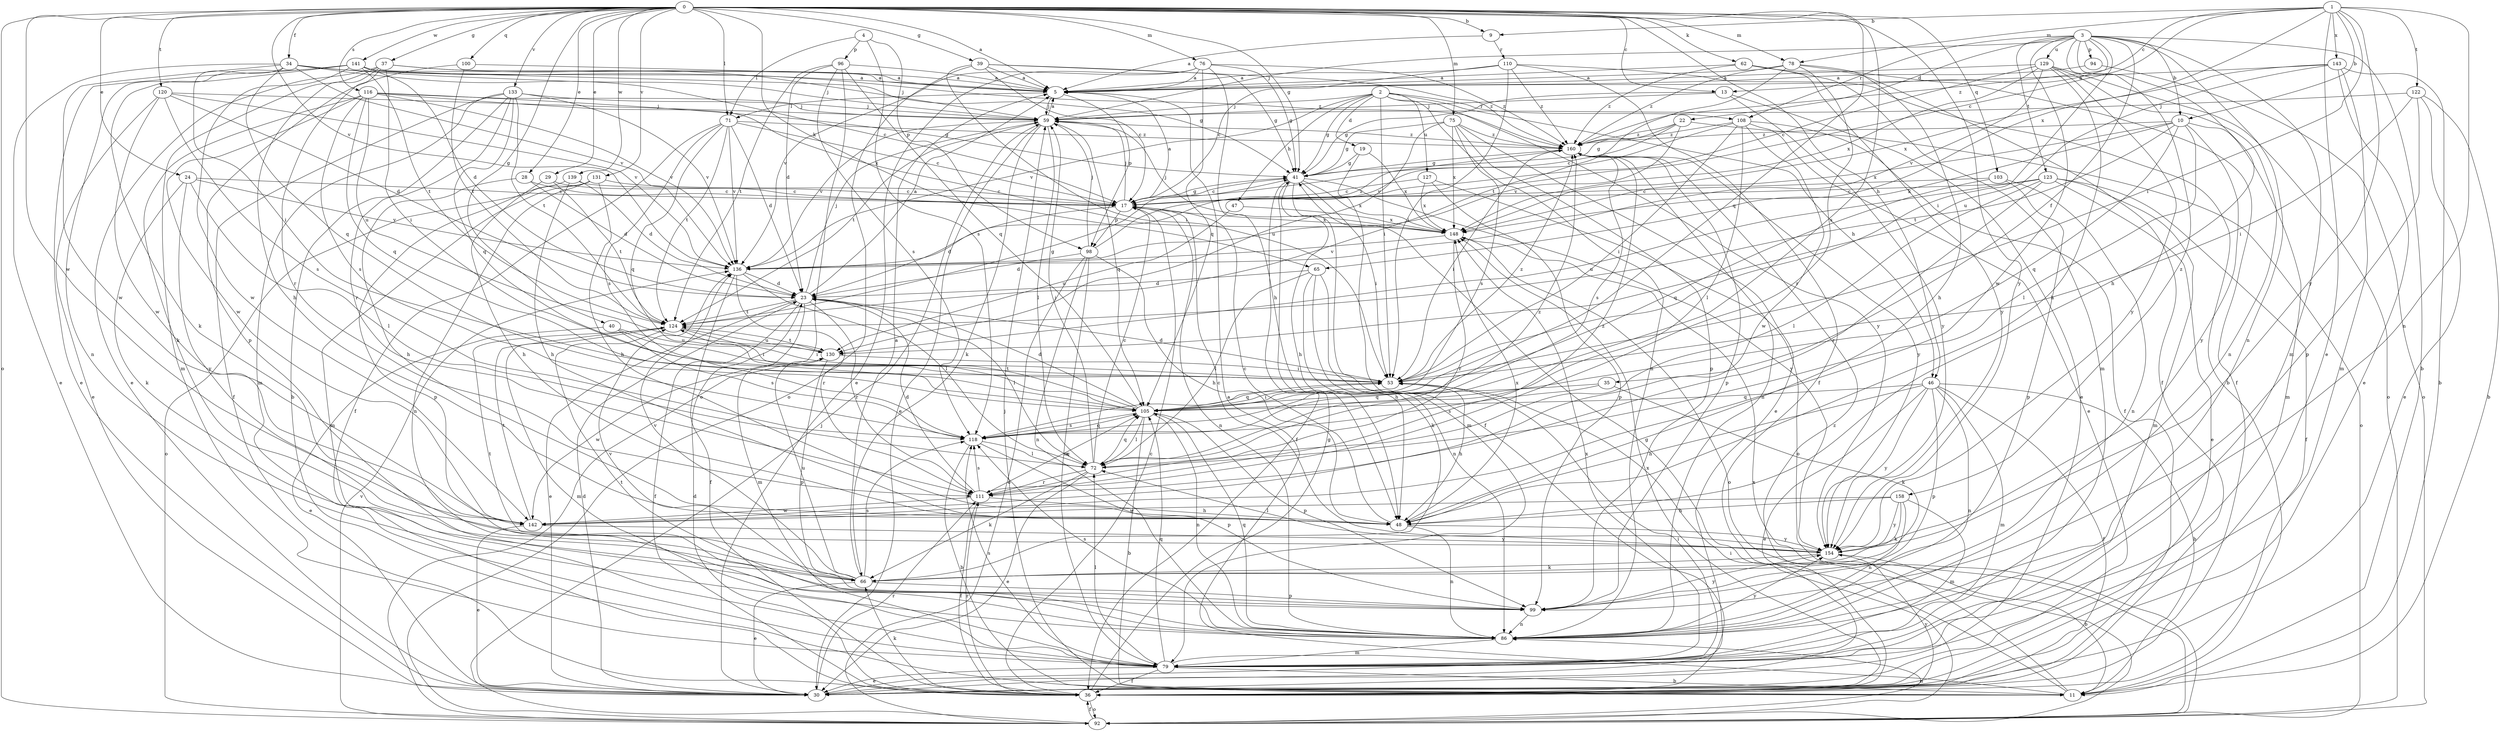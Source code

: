 strict digraph  {
0;
1;
2;
3;
4;
5;
9;
10;
11;
13;
17;
19;
22;
23;
24;
28;
29;
30;
34;
35;
36;
37;
39;
40;
41;
46;
47;
48;
53;
59;
62;
65;
66;
71;
72;
75;
76;
78;
79;
86;
92;
94;
96;
98;
99;
100;
103;
105;
108;
110;
111;
116;
118;
120;
122;
123;
124;
127;
129;
130;
131;
133;
136;
139;
141;
142;
143;
148;
154;
158;
160;
0 -> 5  [label=a];
0 -> 9  [label=b];
0 -> 13  [label=c];
0 -> 24  [label=e];
0 -> 28  [label=e];
0 -> 29  [label=e];
0 -> 34  [label=f];
0 -> 37  [label=g];
0 -> 39  [label=g];
0 -> 40  [label=g];
0 -> 41  [label=g];
0 -> 46  [label=h];
0 -> 62  [label=k];
0 -> 65  [label=k];
0 -> 71  [label=l];
0 -> 75  [label=m];
0 -> 76  [label=m];
0 -> 78  [label=m];
0 -> 92  [label=o];
0 -> 100  [label=q];
0 -> 103  [label=q];
0 -> 105  [label=q];
0 -> 116  [label=s];
0 -> 118  [label=s];
0 -> 120  [label=t];
0 -> 131  [label=v];
0 -> 133  [label=v];
0 -> 136  [label=v];
0 -> 139  [label=w];
0 -> 141  [label=w];
0 -> 142  [label=w];
0 -> 154  [label=y];
1 -> 9  [label=b];
1 -> 10  [label=b];
1 -> 13  [label=c];
1 -> 17  [label=c];
1 -> 30  [label=e];
1 -> 53  [label=i];
1 -> 78  [label=m];
1 -> 86  [label=n];
1 -> 122  [label=t];
1 -> 143  [label=x];
1 -> 148  [label=x];
1 -> 154  [label=y];
2 -> 19  [label=d];
2 -> 41  [label=g];
2 -> 46  [label=h];
2 -> 47  [label=h];
2 -> 53  [label=i];
2 -> 59  [label=j];
2 -> 86  [label=n];
2 -> 108  [label=r];
2 -> 127  [label=u];
2 -> 136  [label=v];
2 -> 154  [label=y];
3 -> 10  [label=b];
3 -> 11  [label=b];
3 -> 22  [label=d];
3 -> 35  [label=f];
3 -> 48  [label=h];
3 -> 53  [label=i];
3 -> 59  [label=j];
3 -> 79  [label=m];
3 -> 86  [label=n];
3 -> 94  [label=p];
3 -> 108  [label=r];
3 -> 123  [label=t];
3 -> 129  [label=u];
3 -> 142  [label=w];
3 -> 158  [label=z];
3 -> 160  [label=z];
4 -> 71  [label=l];
4 -> 96  [label=p];
4 -> 98  [label=p];
4 -> 118  [label=s];
5 -> 59  [label=j];
5 -> 71  [label=l];
5 -> 98  [label=p];
9 -> 5  [label=a];
9 -> 110  [label=r];
10 -> 65  [label=k];
10 -> 72  [label=l];
10 -> 79  [label=m];
10 -> 105  [label=q];
10 -> 124  [label=t];
10 -> 148  [label=x];
10 -> 154  [label=y];
10 -> 160  [label=z];
11 -> 5  [label=a];
11 -> 41  [label=g];
11 -> 59  [label=j];
11 -> 160  [label=z];
13 -> 30  [label=e];
13 -> 41  [label=g];
13 -> 59  [label=j];
13 -> 154  [label=y];
17 -> 5  [label=a];
17 -> 23  [label=d];
17 -> 41  [label=g];
17 -> 59  [label=j];
17 -> 86  [label=n];
17 -> 98  [label=p];
17 -> 148  [label=x];
19 -> 36  [label=f];
19 -> 41  [label=g];
19 -> 148  [label=x];
22 -> 17  [label=c];
22 -> 41  [label=g];
22 -> 92  [label=o];
22 -> 136  [label=v];
22 -> 160  [label=z];
23 -> 5  [label=a];
23 -> 30  [label=e];
23 -> 36  [label=f];
23 -> 59  [label=j];
23 -> 72  [label=l];
23 -> 79  [label=m];
23 -> 111  [label=r];
23 -> 124  [label=t];
24 -> 17  [label=c];
24 -> 66  [label=k];
24 -> 72  [label=l];
24 -> 136  [label=v];
24 -> 154  [label=y];
28 -> 17  [label=c];
28 -> 23  [label=d];
28 -> 48  [label=h];
29 -> 17  [label=c];
29 -> 48  [label=h];
29 -> 124  [label=t];
30 -> 23  [label=d];
30 -> 53  [label=i];
30 -> 111  [label=r];
34 -> 5  [label=a];
34 -> 17  [label=c];
34 -> 30  [label=e];
34 -> 53  [label=i];
34 -> 59  [label=j];
34 -> 105  [label=q];
34 -> 136  [label=v];
34 -> 142  [label=w];
35 -> 66  [label=k];
35 -> 105  [label=q];
35 -> 118  [label=s];
36 -> 17  [label=c];
36 -> 23  [label=d];
36 -> 41  [label=g];
36 -> 66  [label=k];
36 -> 92  [label=o];
36 -> 111  [label=r];
36 -> 148  [label=x];
36 -> 154  [label=y];
37 -> 5  [label=a];
37 -> 30  [label=e];
37 -> 48  [label=h];
37 -> 53  [label=i];
37 -> 59  [label=j];
37 -> 79  [label=m];
37 -> 111  [label=r];
39 -> 5  [label=a];
39 -> 17  [label=c];
39 -> 41  [label=g];
39 -> 53  [label=i];
39 -> 92  [label=o];
39 -> 160  [label=z];
40 -> 30  [label=e];
40 -> 53  [label=i];
40 -> 118  [label=s];
40 -> 130  [label=u];
41 -> 17  [label=c];
41 -> 36  [label=f];
41 -> 48  [label=h];
41 -> 53  [label=i];
41 -> 79  [label=m];
41 -> 148  [label=x];
41 -> 154  [label=y];
46 -> 11  [label=b];
46 -> 30  [label=e];
46 -> 36  [label=f];
46 -> 48  [label=h];
46 -> 79  [label=m];
46 -> 86  [label=n];
46 -> 99  [label=p];
46 -> 105  [label=q];
46 -> 154  [label=y];
47 -> 130  [label=u];
47 -> 148  [label=x];
48 -> 17  [label=c];
48 -> 86  [label=n];
48 -> 148  [label=x];
48 -> 154  [label=y];
53 -> 23  [label=d];
53 -> 48  [label=h];
53 -> 105  [label=q];
53 -> 160  [label=z];
59 -> 5  [label=a];
59 -> 30  [label=e];
59 -> 66  [label=k];
59 -> 72  [label=l];
59 -> 105  [label=q];
59 -> 124  [label=t];
59 -> 136  [label=v];
59 -> 160  [label=z];
62 -> 5  [label=a];
62 -> 36  [label=f];
62 -> 79  [label=m];
62 -> 154  [label=y];
62 -> 160  [label=z];
65 -> 23  [label=d];
65 -> 48  [label=h];
65 -> 66  [label=k];
65 -> 72  [label=l];
65 -> 86  [label=n];
66 -> 5  [label=a];
66 -> 30  [label=e];
66 -> 99  [label=p];
66 -> 118  [label=s];
66 -> 124  [label=t];
66 -> 130  [label=u];
66 -> 136  [label=v];
71 -> 17  [label=c];
71 -> 23  [label=d];
71 -> 36  [label=f];
71 -> 105  [label=q];
71 -> 118  [label=s];
71 -> 124  [label=t];
71 -> 136  [label=v];
71 -> 160  [label=z];
72 -> 17  [label=c];
72 -> 30  [label=e];
72 -> 59  [label=j];
72 -> 66  [label=k];
72 -> 105  [label=q];
72 -> 111  [label=r];
72 -> 160  [label=z];
75 -> 30  [label=e];
75 -> 41  [label=g];
75 -> 99  [label=p];
75 -> 118  [label=s];
75 -> 130  [label=u];
75 -> 148  [label=x];
75 -> 160  [label=z];
76 -> 5  [label=a];
76 -> 30  [label=e];
76 -> 41  [label=g];
76 -> 48  [label=h];
76 -> 105  [label=q];
76 -> 136  [label=v];
76 -> 160  [label=z];
78 -> 5  [label=a];
78 -> 36  [label=f];
78 -> 48  [label=h];
78 -> 111  [label=r];
78 -> 124  [label=t];
78 -> 160  [label=z];
79 -> 11  [label=b];
79 -> 30  [label=e];
79 -> 36  [label=f];
79 -> 72  [label=l];
79 -> 105  [label=q];
79 -> 118  [label=s];
79 -> 148  [label=x];
86 -> 79  [label=m];
86 -> 105  [label=q];
86 -> 118  [label=s];
86 -> 124  [label=t];
86 -> 136  [label=v];
86 -> 154  [label=y];
92 -> 36  [label=f];
92 -> 53  [label=i];
92 -> 59  [label=j];
92 -> 86  [label=n];
92 -> 136  [label=v];
92 -> 148  [label=x];
94 -> 5  [label=a];
94 -> 92  [label=o];
96 -> 5  [label=a];
96 -> 23  [label=d];
96 -> 92  [label=o];
96 -> 105  [label=q];
96 -> 118  [label=s];
96 -> 124  [label=t];
98 -> 23  [label=d];
98 -> 48  [label=h];
98 -> 59  [label=j];
98 -> 79  [label=m];
98 -> 86  [label=n];
98 -> 92  [label=o];
98 -> 160  [label=z];
99 -> 86  [label=n];
99 -> 154  [label=y];
100 -> 5  [label=a];
100 -> 99  [label=p];
100 -> 124  [label=t];
103 -> 17  [label=c];
103 -> 86  [label=n];
103 -> 99  [label=p];
103 -> 105  [label=q];
105 -> 11  [label=b];
105 -> 23  [label=d];
105 -> 53  [label=i];
105 -> 72  [label=l];
105 -> 86  [label=n];
105 -> 99  [label=p];
105 -> 118  [label=s];
105 -> 124  [label=t];
108 -> 30  [label=e];
108 -> 36  [label=f];
108 -> 53  [label=i];
108 -> 72  [label=l];
108 -> 136  [label=v];
108 -> 142  [label=w];
108 -> 160  [label=z];
110 -> 5  [label=a];
110 -> 11  [label=b];
110 -> 17  [label=c];
110 -> 36  [label=f];
110 -> 53  [label=i];
110 -> 160  [label=z];
111 -> 23  [label=d];
111 -> 36  [label=f];
111 -> 48  [label=h];
111 -> 105  [label=q];
111 -> 118  [label=s];
111 -> 142  [label=w];
111 -> 160  [label=z];
116 -> 41  [label=g];
116 -> 59  [label=j];
116 -> 66  [label=k];
116 -> 105  [label=q];
116 -> 118  [label=s];
116 -> 130  [label=u];
116 -> 136  [label=v];
116 -> 142  [label=w];
116 -> 148  [label=x];
118 -> 11  [label=b];
118 -> 72  [label=l];
118 -> 99  [label=p];
118 -> 105  [label=q];
120 -> 23  [label=d];
120 -> 30  [label=e];
120 -> 59  [label=j];
120 -> 118  [label=s];
120 -> 136  [label=v];
120 -> 142  [label=w];
122 -> 11  [label=b];
122 -> 30  [label=e];
122 -> 53  [label=i];
122 -> 59  [label=j];
122 -> 99  [label=p];
123 -> 17  [label=c];
123 -> 30  [label=e];
123 -> 36  [label=f];
123 -> 72  [label=l];
123 -> 79  [label=m];
123 -> 111  [label=r];
123 -> 130  [label=u];
124 -> 41  [label=g];
124 -> 53  [label=i];
124 -> 79  [label=m];
124 -> 130  [label=u];
127 -> 17  [label=c];
127 -> 92  [label=o];
127 -> 99  [label=p];
127 -> 148  [label=x];
129 -> 5  [label=a];
129 -> 17  [label=c];
129 -> 48  [label=h];
129 -> 86  [label=n];
129 -> 92  [label=o];
129 -> 136  [label=v];
129 -> 148  [label=x];
129 -> 154  [label=y];
130 -> 53  [label=i];
130 -> 99  [label=p];
130 -> 124  [label=t];
130 -> 142  [label=w];
131 -> 17  [label=c];
131 -> 48  [label=h];
131 -> 79  [label=m];
131 -> 86  [label=n];
131 -> 92  [label=o];
133 -> 11  [label=b];
133 -> 36  [label=f];
133 -> 59  [label=j];
133 -> 79  [label=m];
133 -> 105  [label=q];
133 -> 111  [label=r];
133 -> 124  [label=t];
133 -> 136  [label=v];
136 -> 23  [label=d];
136 -> 36  [label=f];
136 -> 72  [label=l];
136 -> 111  [label=r];
139 -> 17  [label=c];
139 -> 23  [label=d];
139 -> 48  [label=h];
139 -> 99  [label=p];
141 -> 5  [label=a];
141 -> 23  [label=d];
141 -> 30  [label=e];
141 -> 41  [label=g];
141 -> 66  [label=k];
141 -> 86  [label=n];
141 -> 124  [label=t];
141 -> 142  [label=w];
141 -> 160  [label=z];
142 -> 30  [label=e];
142 -> 124  [label=t];
142 -> 154  [label=y];
143 -> 5  [label=a];
143 -> 11  [label=b];
143 -> 30  [label=e];
143 -> 79  [label=m];
143 -> 130  [label=u];
143 -> 148  [label=x];
148 -> 59  [label=j];
148 -> 92  [label=o];
148 -> 111  [label=r];
148 -> 136  [label=v];
154 -> 11  [label=b];
154 -> 17  [label=c];
154 -> 66  [label=k];
154 -> 72  [label=l];
158 -> 48  [label=h];
158 -> 66  [label=k];
158 -> 79  [label=m];
158 -> 86  [label=n];
158 -> 142  [label=w];
158 -> 154  [label=y];
160 -> 41  [label=g];
160 -> 53  [label=i];
160 -> 86  [label=n];
160 -> 99  [label=p];
160 -> 118  [label=s];
160 -> 154  [label=y];
}
